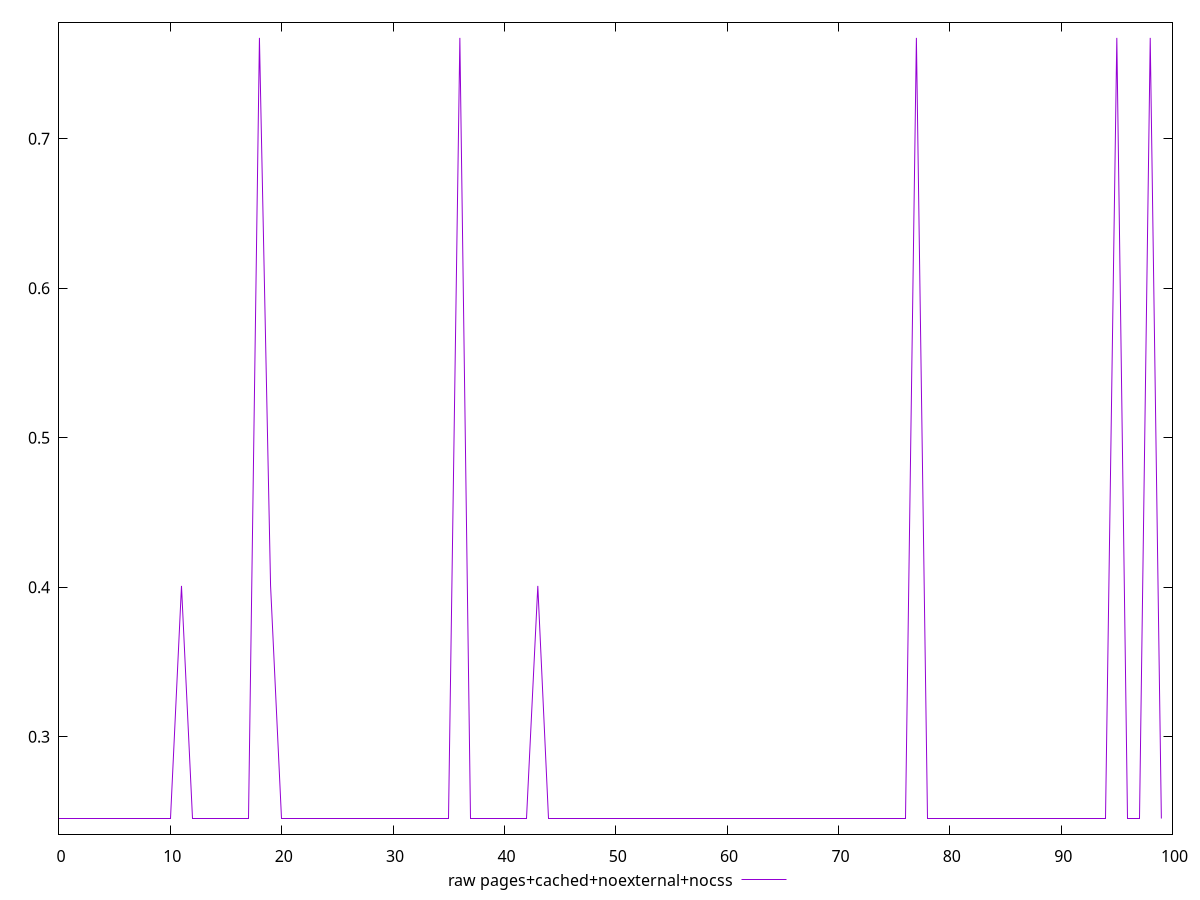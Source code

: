 $_rawPagesCachedNoexternalNocss <<EOF
0.24537114122178816
0.24537114122178816
0.24537114122178816
0.24537114122178816
0.24537114122178816
0.24537114122178816
0.24537114122178816
0.24537114122178816
0.24537114122178816
0.24537114122178816
0.24537114122178816
0.40092286936442056
0.24537114122178816
0.24537114122178816
0.24537114122178816
0.24537114122178816
0.24537114122178816
0.24537114122178816
0.7674015206231011
0.4010815065171983
0.24537114122178816
0.24537114122178816
0.24537114122178816
0.24537114122178816
0.24537114122178816
0.24537114122178816
0.24537114122178816
0.24537114122178816
0.24537114122178816
0.24537114122178816
0.24537114122178816
0.24537114122178816
0.24537114122178816
0.24537114122178816
0.24537114122178816
0.24537114122178816
0.7674015206231011
0.24537114122178816
0.24537114122178816
0.24537114122178816
0.24537114122178816
0.24537114122178816
0.24537114122178816
0.40092286936442056
0.24537114122178816
0.24537114122178816
0.24537114122178816
0.24537114122178816
0.24537114122178816
0.24537114122178816
0.24537114122178816
0.24537114122178816
0.24537114122178816
0.24537114122178816
0.24537114122178816
0.24537114122178816
0.24537114122178816
0.24537114122178816
0.24537114122178816
0.24537114122178816
0.24537114122178816
0.24537114122178816
0.24537114122178816
0.24537114122178816
0.24537114122178816
0.24537114122178816
0.24537114122178816
0.24537114122178816
0.24537114122178816
0.24537114122178816
0.24537114122178816
0.24537114122178816
0.24537114122178816
0.24537114122178816
0.24537114122178816
0.24537114122178816
0.24537114122178816
0.7674015206231011
0.24537114122178816
0.24537114122178816
0.24537114122178816
0.24537114122178816
0.24537114122178816
0.24537114122178816
0.24537114122178816
0.24537114122178816
0.24537114122178816
0.24537114122178816
0.24537114122178816
0.24537114122178816
0.24537114122178816
0.24537114122178816
0.24537114122178816
0.24537114122178816
0.24537114122178816
0.7674015206231011
0.24537114122178816
0.24537114122178816
0.7674015206231011
0.24537114122178816
EOF
set key outside below
set terminal pngcairo
set output "report_00006_2020-11-02T20-21-41.718Z/cumulative-layout-shift/pages+cached+noexternal+nocss//raw.png"
set yrange [0.2349305336337619:0.7778421282111273]
plot $_rawPagesCachedNoexternalNocss title "raw pages+cached+noexternal+nocss" with line ,
